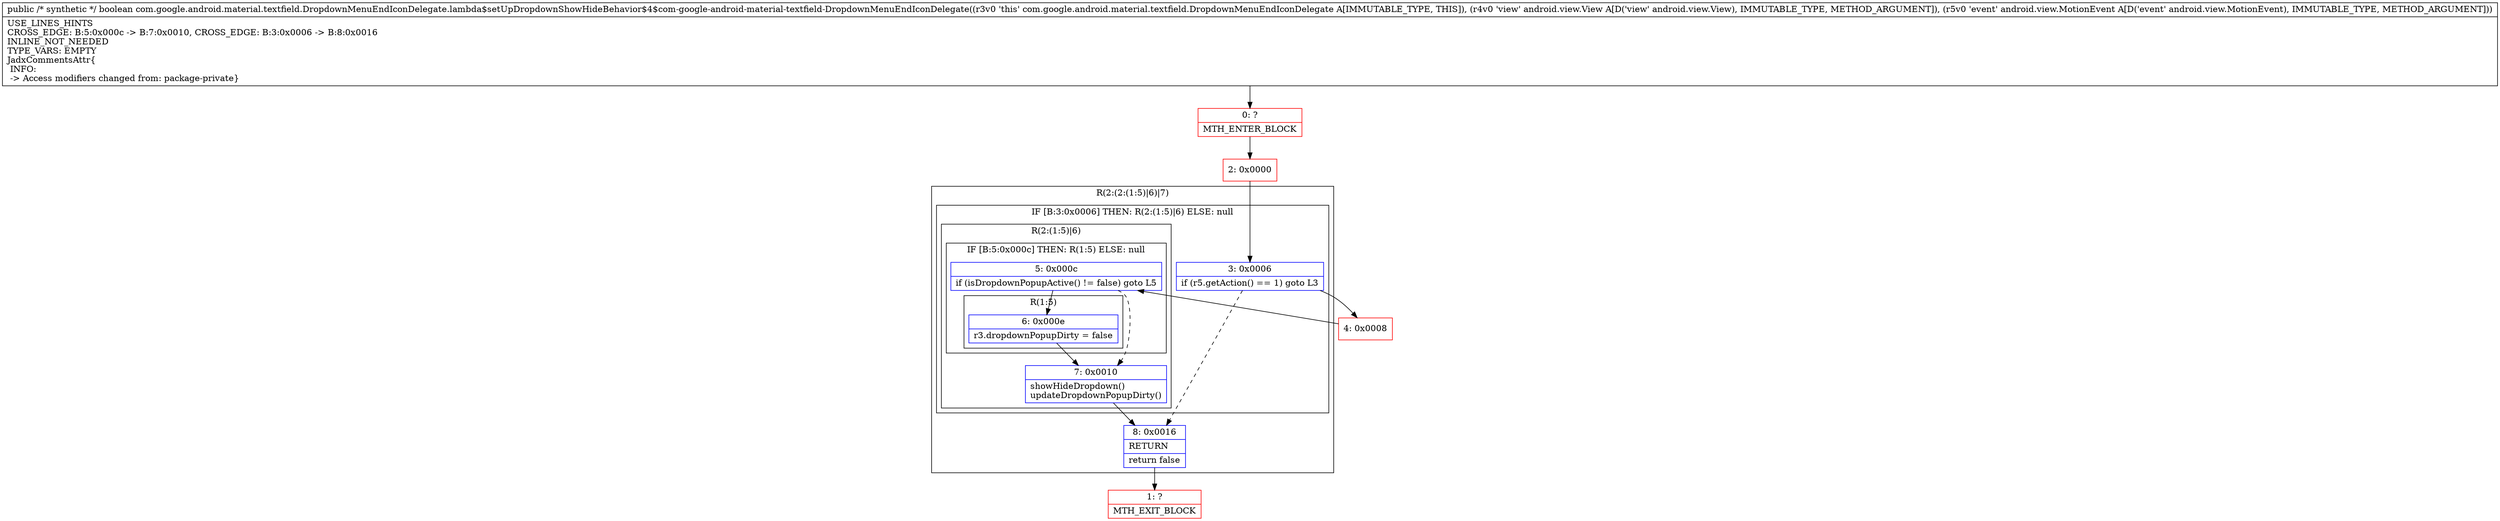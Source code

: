 digraph "CFG forcom.google.android.material.textfield.DropdownMenuEndIconDelegate.lambda$setUpDropdownShowHideBehavior$4$com\-google\-android\-material\-textfield\-DropdownMenuEndIconDelegate(Landroid\/view\/View;Landroid\/view\/MotionEvent;)Z" {
subgraph cluster_Region_63100010 {
label = "R(2:(2:(1:5)|6)|7)";
node [shape=record,color=blue];
subgraph cluster_IfRegion_113925172 {
label = "IF [B:3:0x0006] THEN: R(2:(1:5)|6) ELSE: null";
node [shape=record,color=blue];
Node_3 [shape=record,label="{3\:\ 0x0006|if (r5.getAction() == 1) goto L3\l}"];
subgraph cluster_Region_756786518 {
label = "R(2:(1:5)|6)";
node [shape=record,color=blue];
subgraph cluster_IfRegion_1300161752 {
label = "IF [B:5:0x000c] THEN: R(1:5) ELSE: null";
node [shape=record,color=blue];
Node_5 [shape=record,label="{5\:\ 0x000c|if (isDropdownPopupActive() != false) goto L5\l}"];
subgraph cluster_Region_1477056665 {
label = "R(1:5)";
node [shape=record,color=blue];
Node_6 [shape=record,label="{6\:\ 0x000e|r3.dropdownPopupDirty = false\l}"];
}
}
Node_7 [shape=record,label="{7\:\ 0x0010|showHideDropdown()\lupdateDropdownPopupDirty()\l}"];
}
}
Node_8 [shape=record,label="{8\:\ 0x0016|RETURN\l|return false\l}"];
}
Node_0 [shape=record,color=red,label="{0\:\ ?|MTH_ENTER_BLOCK\l}"];
Node_2 [shape=record,color=red,label="{2\:\ 0x0000}"];
Node_4 [shape=record,color=red,label="{4\:\ 0x0008}"];
Node_1 [shape=record,color=red,label="{1\:\ ?|MTH_EXIT_BLOCK\l}"];
MethodNode[shape=record,label="{public \/* synthetic *\/ boolean com.google.android.material.textfield.DropdownMenuEndIconDelegate.lambda$setUpDropdownShowHideBehavior$4$com\-google\-android\-material\-textfield\-DropdownMenuEndIconDelegate((r3v0 'this' com.google.android.material.textfield.DropdownMenuEndIconDelegate A[IMMUTABLE_TYPE, THIS]), (r4v0 'view' android.view.View A[D('view' android.view.View), IMMUTABLE_TYPE, METHOD_ARGUMENT]), (r5v0 'event' android.view.MotionEvent A[D('event' android.view.MotionEvent), IMMUTABLE_TYPE, METHOD_ARGUMENT]))  | USE_LINES_HINTS\lCROSS_EDGE: B:5:0x000c \-\> B:7:0x0010, CROSS_EDGE: B:3:0x0006 \-\> B:8:0x0016\lINLINE_NOT_NEEDED\lTYPE_VARS: EMPTY\lJadxCommentsAttr\{\l INFO: \l \-\> Access modifiers changed from: package\-private\}\l}"];
MethodNode -> Node_0;Node_3 -> Node_4;
Node_3 -> Node_8[style=dashed];
Node_5 -> Node_6;
Node_5 -> Node_7[style=dashed];
Node_6 -> Node_7;
Node_7 -> Node_8;
Node_8 -> Node_1;
Node_0 -> Node_2;
Node_2 -> Node_3;
Node_4 -> Node_5;
}

